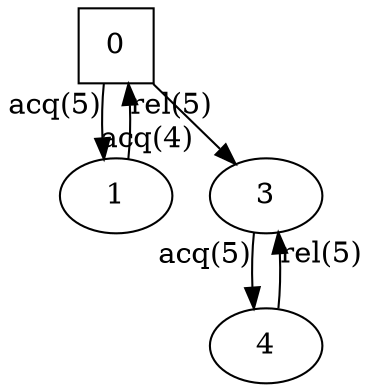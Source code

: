 digraph auto_4{
0[shape=square];
1;
3;
4;
3 -> 4[xlabel="acq(5)"];
0 -> 1[xlabel="acq(5)"];
0 -> 3[xlabel="acq(4)"];
1 -> 0[xlabel="rel(5)"];
4 -> 3[xlabel="rel(5)"];
}
